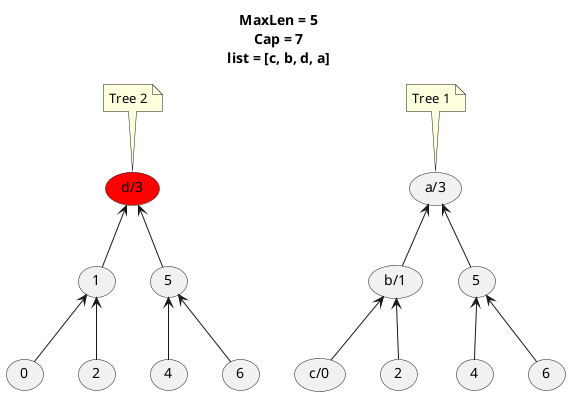 @startuml

title
  MaxLen = 5
  Cap = 7
  list = [c, b, d, a]
end title

(c/0) as o0
(b/1) as o1
(2) as o2
(a/3) as o3
(4) as o4
(5) as o5
(6) as o6

o5 -up-> o3
o4 -up-> o5
o6 -up-> o5

o1 -up-> o3
o0 -up-> o1
o2 -up-> o1


' Tree 2
(0) as 2o0
(1) as 2o1
(2) as 2o2
(d/3) as 2o3 #red
(4) as 2o4
(5) as 2o5
(6) as 2o6

2o5 -up-> 2o3
2o4 -up-> 2o5
2o6 -up-> 2o5

2o1 -up-> 2o3
2o0 -up-> 2o1
2o2 -up-> 2o1

note top of 2o3: Tree 2
note top of o3: Tree 1

@enduml
